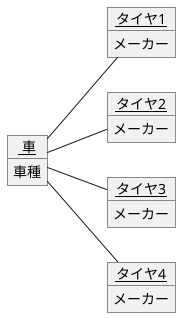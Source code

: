 @startuml オブジェクト図
left to right direction
object "<u> 車</u>" as car {
車種
}
object "<u>タイヤ1</u>" as taiya1 {
メーカー
}
object "<u>タイヤ2</u>" as taiya2 {
メーカー
}
object "<u>タイヤ3</u>" as taiya3 {
メーカー
}
object "<u>タイヤ4</u>" as taiya4 {
メーカー
}

car -- taiya1
car -- taiya2
car -- taiya3
car -- taiya4
@enduml
